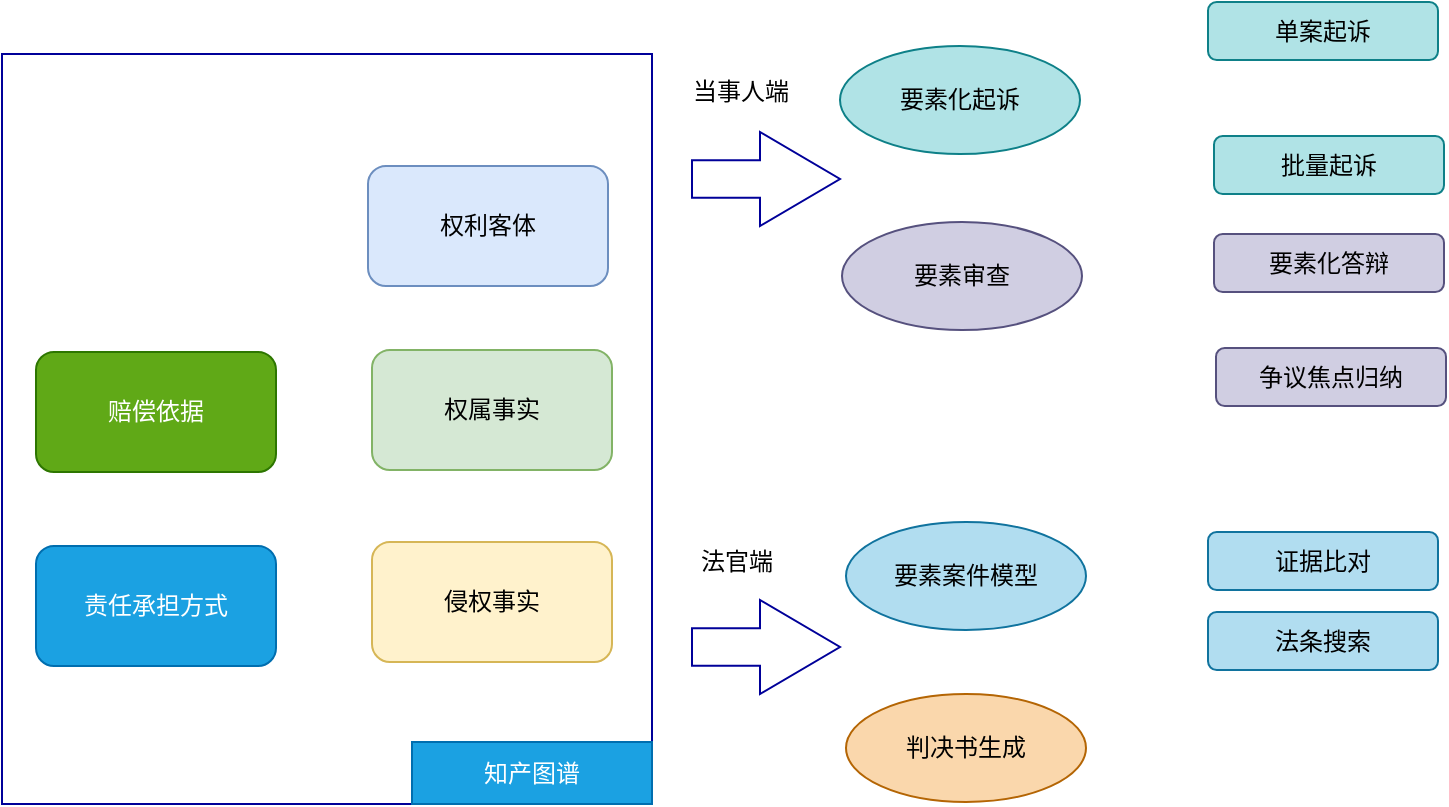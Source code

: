 <mxfile version="16.2.7" type="github">
  <diagram id="OcVQEDXu7nUOIg3Wxhq2" name="Page-1">
    <mxGraphModel dx="946" dy="588" grid="0" gridSize="10" guides="1" tooltips="1" connect="1" arrows="1" fold="1" page="1" pageScale="1" pageWidth="2339" pageHeight="3300" math="0" shadow="0">
      <root>
        <mxCell id="0" />
        <mxCell id="1" parent="0" />
        <mxCell id="e8YckfYskvcJTgNlKwXh-6" value="" style="rounded=0;whiteSpace=wrap;html=1;strokeColor=#000099;" vertex="1" parent="1">
          <mxGeometry x="15" y="47" width="325" height="375" as="geometry" />
        </mxCell>
        <mxCell id="e8YckfYskvcJTgNlKwXh-1" value="赔偿依据" style="rounded=1;whiteSpace=wrap;html=1;fillColor=#60a917;fontColor=#ffffff;strokeColor=#2D7600;" vertex="1" parent="1">
          <mxGeometry x="32" y="196" width="120" height="60" as="geometry" />
        </mxCell>
        <mxCell id="e8YckfYskvcJTgNlKwXh-2" value="权利客体" style="rounded=1;whiteSpace=wrap;html=1;fillColor=#dae8fc;strokeColor=#6c8ebf;" vertex="1" parent="1">
          <mxGeometry x="198" y="103" width="120" height="60" as="geometry" />
        </mxCell>
        <mxCell id="e8YckfYskvcJTgNlKwXh-3" value="权属事实" style="rounded=1;whiteSpace=wrap;html=1;fillColor=#d5e8d4;strokeColor=#82b366;" vertex="1" parent="1">
          <mxGeometry x="200" y="195" width="120" height="60" as="geometry" />
        </mxCell>
        <mxCell id="e8YckfYskvcJTgNlKwXh-4" value="侵权事实" style="rounded=1;whiteSpace=wrap;html=1;fillColor=#fff2cc;strokeColor=#d6b656;" vertex="1" parent="1">
          <mxGeometry x="200" y="291" width="120" height="60" as="geometry" />
        </mxCell>
        <mxCell id="e8YckfYskvcJTgNlKwXh-5" value="责任承担方式" style="rounded=1;whiteSpace=wrap;html=1;fillColor=#1ba1e2;fontColor=#ffffff;strokeColor=#006EAF;" vertex="1" parent="1">
          <mxGeometry x="32" y="293" width="120" height="60" as="geometry" />
        </mxCell>
        <mxCell id="e8YckfYskvcJTgNlKwXh-7" value="知产图谱" style="rounded=0;whiteSpace=wrap;html=1;strokeColor=#006EAF;fillColor=#1ba1e2;fontColor=#ffffff;" vertex="1" parent="1">
          <mxGeometry x="220" y="391" width="120" height="31" as="geometry" />
        </mxCell>
        <mxCell id="e8YckfYskvcJTgNlKwXh-8" value="要素化起诉" style="ellipse;whiteSpace=wrap;html=1;strokeColor=#0e8088;fillColor=#b0e3e6;" vertex="1" parent="1">
          <mxGeometry x="434" y="43" width="120" height="54" as="geometry" />
        </mxCell>
        <mxCell id="e8YckfYskvcJTgNlKwXh-10" value="要素审查" style="ellipse;whiteSpace=wrap;html=1;strokeColor=#56517e;fillColor=#d0cee2;" vertex="1" parent="1">
          <mxGeometry x="435" y="131" width="120" height="54" as="geometry" />
        </mxCell>
        <mxCell id="e8YckfYskvcJTgNlKwXh-11" value="要素案件模型" style="ellipse;whiteSpace=wrap;html=1;strokeColor=#10739e;fillColor=#b1ddf0;" vertex="1" parent="1">
          <mxGeometry x="437" y="281" width="120" height="54" as="geometry" />
        </mxCell>
        <mxCell id="e8YckfYskvcJTgNlKwXh-12" value="要素化答辩" style="rounded=1;whiteSpace=wrap;html=1;strokeColor=#56517e;fillColor=#d0cee2;" vertex="1" parent="1">
          <mxGeometry x="621" y="137" width="115" height="29" as="geometry" />
        </mxCell>
        <mxCell id="e8YckfYskvcJTgNlKwXh-14" value="争议焦点归纳" style="rounded=1;whiteSpace=wrap;html=1;strokeColor=#56517e;fillColor=#d0cee2;" vertex="1" parent="1">
          <mxGeometry x="622" y="194" width="115" height="29" as="geometry" />
        </mxCell>
        <mxCell id="e8YckfYskvcJTgNlKwXh-15" value="判决书生成" style="ellipse;whiteSpace=wrap;html=1;strokeColor=#b46504;fillColor=#fad7ac;" vertex="1" parent="1">
          <mxGeometry x="437" y="367" width="120" height="54" as="geometry" />
        </mxCell>
        <mxCell id="e8YckfYskvcJTgNlKwXh-17" value="单案起诉" style="rounded=1;whiteSpace=wrap;html=1;strokeColor=#0e8088;fillColor=#b0e3e6;" vertex="1" parent="1">
          <mxGeometry x="618" y="21" width="115" height="29" as="geometry" />
        </mxCell>
        <mxCell id="e8YckfYskvcJTgNlKwXh-18" value="批量起诉" style="rounded=1;whiteSpace=wrap;html=1;strokeColor=#0e8088;fillColor=#b0e3e6;" vertex="1" parent="1">
          <mxGeometry x="621" y="88" width="115" height="29" as="geometry" />
        </mxCell>
        <mxCell id="e8YckfYskvcJTgNlKwXh-21" value="" style="html=1;shadow=0;dashed=0;align=center;verticalAlign=middle;shape=mxgraph.arrows2.arrow;dy=0.6;dx=40;notch=0;strokeColor=#000099;" vertex="1" parent="1">
          <mxGeometry x="360" y="86" width="74" height="47" as="geometry" />
        </mxCell>
        <mxCell id="e8YckfYskvcJTgNlKwXh-22" value="" style="html=1;shadow=0;dashed=0;align=center;verticalAlign=middle;shape=mxgraph.arrows2.arrow;dy=0.6;dx=40;notch=0;strokeColor=#000099;" vertex="1" parent="1">
          <mxGeometry x="360" y="320" width="74" height="47" as="geometry" />
        </mxCell>
        <mxCell id="e8YckfYskvcJTgNlKwXh-24" value="证据比对" style="rounded=1;whiteSpace=wrap;html=1;strokeColor=#10739e;fillColor=#b1ddf0;" vertex="1" parent="1">
          <mxGeometry x="618" y="286" width="115" height="29" as="geometry" />
        </mxCell>
        <mxCell id="e8YckfYskvcJTgNlKwXh-25" value="法条搜索" style="rounded=1;whiteSpace=wrap;html=1;strokeColor=#10739e;fillColor=#b1ddf0;" vertex="1" parent="1">
          <mxGeometry x="618" y="326" width="115" height="29" as="geometry" />
        </mxCell>
        <mxCell id="e8YckfYskvcJTgNlKwXh-26" value="当事人端" style="text;html=1;align=center;verticalAlign=middle;resizable=0;points=[];autosize=1;strokeColor=none;fillColor=none;" vertex="1" parent="1">
          <mxGeometry x="355" y="57" width="58" height="18" as="geometry" />
        </mxCell>
        <mxCell id="e8YckfYskvcJTgNlKwXh-27" value="法官端" style="text;html=1;align=center;verticalAlign=middle;resizable=0;points=[];autosize=1;strokeColor=none;fillColor=none;" vertex="1" parent="1">
          <mxGeometry x="359" y="292" width="46" height="18" as="geometry" />
        </mxCell>
      </root>
    </mxGraphModel>
  </diagram>
</mxfile>
